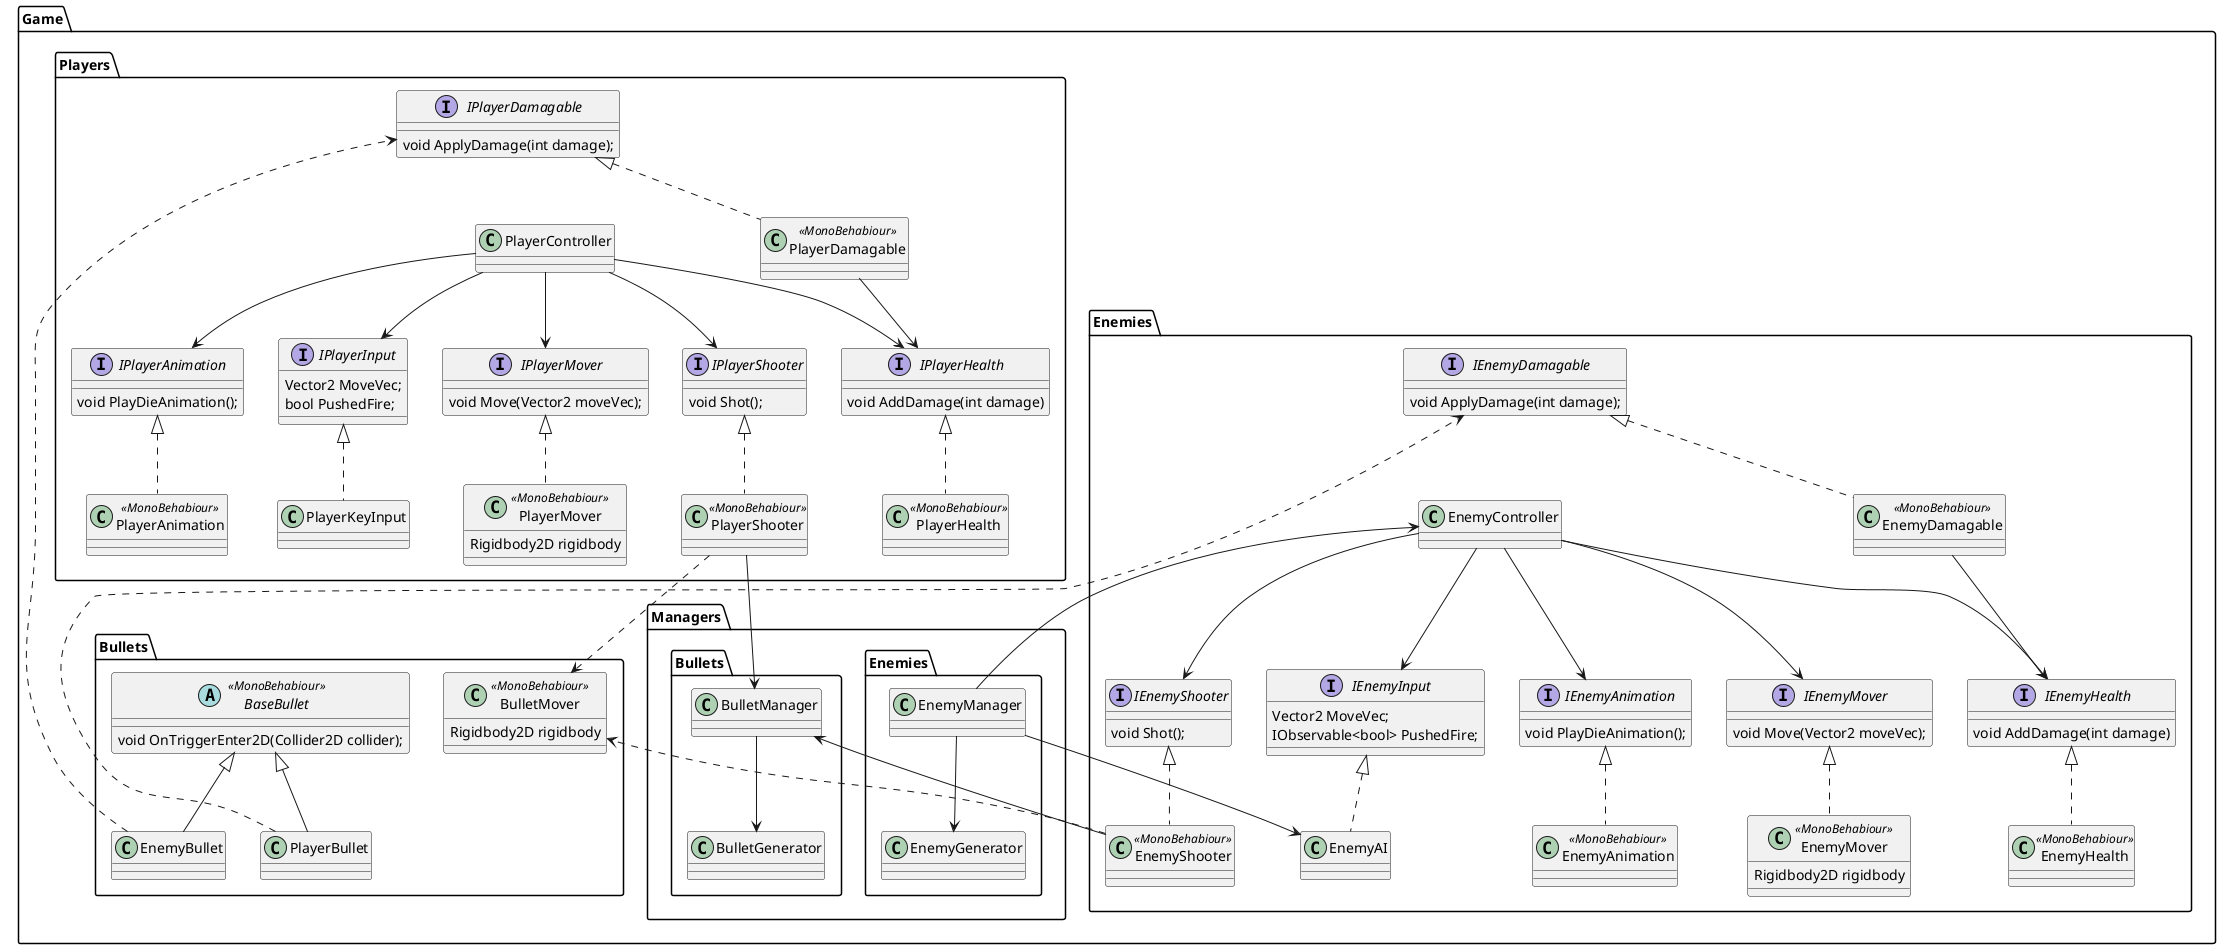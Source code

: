﻿@startuml AllClass

namespace Game{
    namespace Bullets{
        abstract BaseBullet<<MonoBehabiour>>{
            void OnTriggerEnter2D(Collider2D collider);
        }
        
        class BulletMover<<MonoBehabiour>>{
            Rigidbody2D rigidbody
        }
        class EnemyBullet
        class PlayerBullet

        BaseBullet<|--EnemyBullet
        BaseBullet<|--PlayerBullet
    }

    namespace Enemies{
        interface IEnemyAnimation
        {
            void PlayDieAnimation();
        }
        interface IEnemyDamagable
        {
            void ApplyDamage(int damage);
        }
        interface IEnemyHealth
        {
            void AddDamage(int damage)
        }
        interface IEnemyInput
        {
            Vector2 MoveVec;
            IObservable<bool> PushedFire;
        }
        interface IEnemyMover
        {
            void Move(Vector2 moveVec);
        }
        interface IEnemyShooter
        {
            void Shot();
        }

        class EnemyAI
        class EnemyAnimation <<MonoBehabiour>>
        class EnemyController
        class EnemyDamagable<<MonoBehabiour>>
        class EnemyMover<<MonoBehabiour>>
        {
            Rigidbody2D rigidbody
        }
        class EnemyShooter<<MonoBehabiour>>
        class EnemyHealth <<MonoBehabiour>>

        IEnemyInput<|..EnemyAI
        IEnemyAnimation<|..EnemyAnimation
        IEnemyDamagable<|..EnemyDamagable
        IEnemyHealth<|..EnemyHealth
        IEnemyMover<|..EnemyMover
        IEnemyShooter<|..EnemyShooter

        EnemyController-->IEnemyMover
        EnemyController-->IEnemyShooter
        EnemyController-->IEnemyHealth
        EnemyController-->IEnemyAnimation

        EnemyController-->IEnemyInput
        EnemyDamagable-->IEnemyHealth
    }

    namespace Managers{
        namespace Bullets{
            class BulletManager
            class BulletGenerator

            BulletManager-->BulletGenerator
        }

        namespace Enemies{
            class EnemyManager
            class EnemyGenerator

            EnemyManager-->EnemyGenerator
        }
    }

    namespace Players{
        interface IPlayerAnimation{
            void PlayDieAnimation();
        }
        interface IPlayerDamagable{
            void ApplyDamage(int damage);
        }
        interface IPlayerHealth{
            void AddDamage(int damage)
        }
        interface IPlayerInput
        {
            Vector2 MoveVec;
            bool PushedFire;
        }
        interface IPlayerMover{
            void Move(Vector2 moveVec);
        }
        interface IPlayerShooter{
            void Shot();
        }

        class PlayerAnimation<<MonoBehabiour>>
        class PlayerController
        class PlayerDamagable<<MonoBehabiour>>
        class PlayerHealth<<MonoBehabiour>>
        class PlayerKeyInput
        class PlayerMover<<MonoBehabiour>>
        {
            Rigidbody2D rigidbody
        }
        class PlayerShooter<<MonoBehabiour>>

        IPlayerAnimation<|..PlayerAnimation
        IPlayerDamagable<|..PlayerDamagable
        IPlayerHealth<|..PlayerHealth
        IPlayerInput<|..PlayerKeyInput
        IPlayerMover<|..PlayerMover
        IPlayerShooter<|..PlayerShooter

        PlayerController-->IPlayerInput
        PlayerController-->IPlayerMover
        PlayerController-->IPlayerShooter
        PlayerController-->IPlayerHealth
        PlayerController-->IPlayerAnimation

        PlayerDamagable-->IPlayerHealth
    }
}

Game.Managers.Enemies.EnemyManager-->Game.Enemies.EnemyAI
Game.Managers.Enemies.EnemyManager-->Game.Enemies.EnemyController

Game.Enemies.EnemyShooter-->Game.Managers.Bullets.BulletManager
Game.Enemies.EnemyShooter..>Game.Bullets.BulletMover

Game.Players.PlayerShooter-->Game.Managers.Bullets.BulletManager
Game.Players.PlayerShooter..>Game.Bullets.BulletMover

Game.Bullets.EnemyBullet..>Game.Players.IPlayerDamagable
Game.Bullets.PlayerBullet..>Game.Enemies.IEnemyDamagable

@enduml